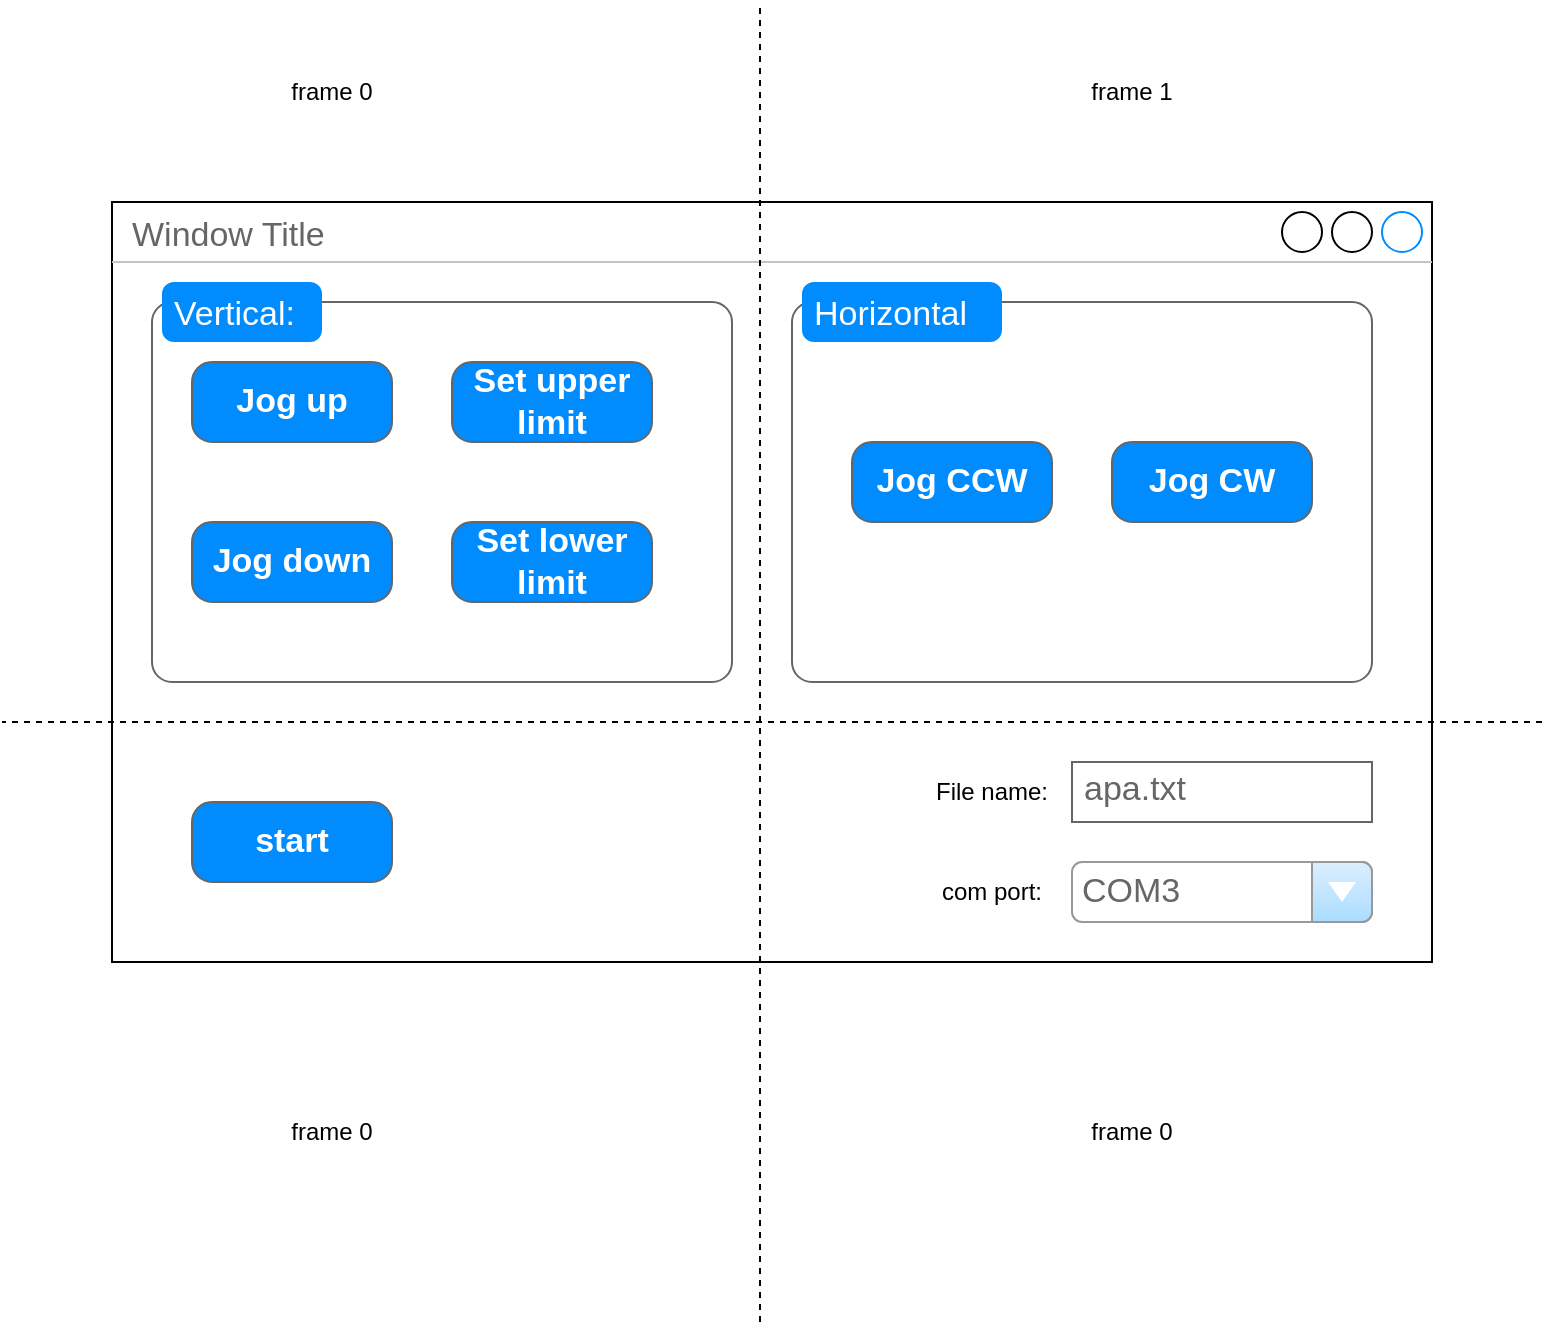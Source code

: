 <mxfile version="17.2.4" type="device" pages="2"><diagram id="jx_IiuTHmSxpoeanYc7_" name="Page-1"><mxGraphModel dx="1102" dy="937" grid="1" gridSize="10" guides="1" tooltips="1" connect="1" arrows="1" fold="1" page="1" pageScale="1" pageWidth="1169" pageHeight="827" math="0" shadow="0"><root><mxCell id="0"/><mxCell id="1" parent="0"/><mxCell id="5-NEYVvzZ8bzneJgLFtw-7" value="Window Title" style="strokeWidth=1;shadow=0;dashed=0;align=center;html=1;shape=mxgraph.mockup.containers.window;align=left;verticalAlign=top;spacingLeft=8;strokeColor2=#008cff;strokeColor3=#c4c4c4;fontColor=#666666;mainText=;fontSize=17;labelBackgroundColor=none;" vertex="1" parent="1"><mxGeometry x="260" y="160" width="660" height="380" as="geometry"/></mxCell><mxCell id="5-NEYVvzZ8bzneJgLFtw-8" value="COM3" style="strokeWidth=1;shadow=0;dashed=0;align=center;html=1;shape=mxgraph.mockup.forms.comboBox;strokeColor=#999999;fillColor=#ddeeff;align=left;fillColor2=#aaddff;mainText=;fontColor=#666666;fontSize=17;spacingLeft=3;" vertex="1" parent="1"><mxGeometry x="740" y="490" width="150" height="30" as="geometry"/></mxCell><mxCell id="5-NEYVvzZ8bzneJgLFtw-9" value="apa.txt" style="strokeWidth=1;shadow=0;dashed=0;align=center;html=1;shape=mxgraph.mockup.text.textBox;fontColor=#666666;align=left;fontSize=17;spacingLeft=4;spacingTop=-3;strokeColor=#666666;mainText=" vertex="1" parent="1"><mxGeometry x="740" y="440" width="150" height="30" as="geometry"/></mxCell><mxCell id="5-NEYVvzZ8bzneJgLFtw-10" value="" style="shape=mxgraph.mockup.containers.marginRect;rectMarginTop=10;strokeColor=#666666;strokeWidth=1;dashed=0;rounded=1;arcSize=5;recursiveResize=0;" vertex="1" parent="1"><mxGeometry x="280" y="200" width="290" height="200" as="geometry"/></mxCell><mxCell id="5-NEYVvzZ8bzneJgLFtw-11" value="Vertical:" style="shape=rect;strokeColor=none;fillColor=#008cff;strokeWidth=1;dashed=0;rounded=1;arcSize=20;fontColor=#ffffff;fontSize=17;spacing=2;spacingTop=-2;align=left;autosize=1;spacingLeft=4;resizeWidth=0;resizeHeight=0;perimeter=none;" vertex="1" parent="5-NEYVvzZ8bzneJgLFtw-10"><mxGeometry x="5" width="80" height="30" as="geometry"/></mxCell><mxCell id="5-NEYVvzZ8bzneJgLFtw-15" value="Jog up" style="strokeWidth=1;shadow=0;dashed=0;align=center;html=1;shape=mxgraph.mockup.buttons.button;strokeColor=#666666;fontColor=#ffffff;mainText=;buttonStyle=round;fontSize=17;fontStyle=1;fillColor=#008cff;whiteSpace=wrap;" vertex="1" parent="5-NEYVvzZ8bzneJgLFtw-10"><mxGeometry x="20" y="40" width="100" height="40" as="geometry"/></mxCell><mxCell id="5-NEYVvzZ8bzneJgLFtw-16" value="Jog down" style="strokeWidth=1;shadow=0;dashed=0;align=center;html=1;shape=mxgraph.mockup.buttons.button;strokeColor=#666666;fontColor=#ffffff;mainText=;buttonStyle=round;fontSize=17;fontStyle=1;fillColor=#008cff;whiteSpace=wrap;" vertex="1" parent="5-NEYVvzZ8bzneJgLFtw-10"><mxGeometry x="20" y="120" width="100" height="40" as="geometry"/></mxCell><mxCell id="5-NEYVvzZ8bzneJgLFtw-17" value="Set upper limit" style="strokeWidth=1;shadow=0;dashed=0;align=center;html=1;shape=mxgraph.mockup.buttons.button;strokeColor=#666666;fontColor=#ffffff;mainText=;buttonStyle=round;fontSize=17;fontStyle=1;fillColor=#008cff;whiteSpace=wrap;" vertex="1" parent="5-NEYVvzZ8bzneJgLFtw-10"><mxGeometry x="150" y="40" width="100" height="40" as="geometry"/></mxCell><mxCell id="5-NEYVvzZ8bzneJgLFtw-18" value="Set lower limit" style="strokeWidth=1;shadow=0;dashed=0;align=center;html=1;shape=mxgraph.mockup.buttons.button;strokeColor=#666666;fontColor=#ffffff;mainText=;buttonStyle=round;fontSize=17;fontStyle=1;fillColor=#008cff;whiteSpace=wrap;" vertex="1" parent="5-NEYVvzZ8bzneJgLFtw-10"><mxGeometry x="150" y="120" width="100" height="40" as="geometry"/></mxCell><mxCell id="5-NEYVvzZ8bzneJgLFtw-12" value="" style="shape=mxgraph.mockup.containers.marginRect;rectMarginTop=10;strokeColor=#666666;strokeWidth=1;dashed=0;rounded=1;arcSize=5;recursiveResize=0;" vertex="1" parent="1"><mxGeometry x="600" y="200" width="290" height="200" as="geometry"/></mxCell><mxCell id="5-NEYVvzZ8bzneJgLFtw-13" value="Horizontal" style="shape=rect;strokeColor=none;fillColor=#008cff;strokeWidth=1;dashed=0;rounded=1;arcSize=20;fontColor=#ffffff;fontSize=17;spacing=2;spacingTop=-2;align=left;autosize=1;spacingLeft=4;resizeWidth=0;resizeHeight=0;perimeter=none;" vertex="1" parent="5-NEYVvzZ8bzneJgLFtw-12"><mxGeometry x="5" width="100" height="30" as="geometry"/></mxCell><mxCell id="5-NEYVvzZ8bzneJgLFtw-19" value="Jog CW" style="strokeWidth=1;shadow=0;dashed=0;align=center;html=1;shape=mxgraph.mockup.buttons.button;strokeColor=#666666;fontColor=#ffffff;mainText=;buttonStyle=round;fontSize=17;fontStyle=1;fillColor=#008cff;whiteSpace=wrap;" vertex="1" parent="5-NEYVvzZ8bzneJgLFtw-12"><mxGeometry x="160" y="80" width="100" height="40" as="geometry"/></mxCell><mxCell id="5-NEYVvzZ8bzneJgLFtw-20" value="Jog CCW" style="strokeWidth=1;shadow=0;dashed=0;align=center;html=1;shape=mxgraph.mockup.buttons.button;strokeColor=#666666;fontColor=#ffffff;mainText=;buttonStyle=round;fontSize=17;fontStyle=1;fillColor=#008cff;whiteSpace=wrap;" vertex="1" parent="5-NEYVvzZ8bzneJgLFtw-12"><mxGeometry x="30" y="80" width="100" height="40" as="geometry"/></mxCell><mxCell id="5-NEYVvzZ8bzneJgLFtw-21" value="start" style="strokeWidth=1;shadow=0;dashed=0;align=center;html=1;shape=mxgraph.mockup.buttons.button;strokeColor=#666666;fontColor=#ffffff;mainText=;buttonStyle=round;fontSize=17;fontStyle=1;fillColor=#008cff;whiteSpace=wrap;" vertex="1" parent="1"><mxGeometry x="300" y="460" width="100" height="40" as="geometry"/></mxCell><mxCell id="5-NEYVvzZ8bzneJgLFtw-23" value="File name:" style="text;html=1;strokeColor=none;fillColor=none;align=center;verticalAlign=middle;whiteSpace=wrap;rounded=0;" vertex="1" parent="1"><mxGeometry x="670" y="440" width="60" height="30" as="geometry"/></mxCell><mxCell id="5-NEYVvzZ8bzneJgLFtw-24" value="com port:" style="text;html=1;strokeColor=none;fillColor=none;align=center;verticalAlign=middle;whiteSpace=wrap;rounded=0;" vertex="1" parent="1"><mxGeometry x="670" y="490" width="60" height="30" as="geometry"/></mxCell><mxCell id="5-NEYVvzZ8bzneJgLFtw-25" value="" style="endArrow=none;dashed=1;html=1;rounded=0;" edge="1" parent="1"><mxGeometry width="50" height="50" relative="1" as="geometry"><mxPoint x="584" y="720" as="sourcePoint"/><mxPoint x="584" y="60" as="targetPoint"/></mxGeometry></mxCell><mxCell id="5-NEYVvzZ8bzneJgLFtw-26" value="" style="endArrow=none;dashed=1;html=1;rounded=0;" edge="1" parent="1"><mxGeometry width="50" height="50" relative="1" as="geometry"><mxPoint x="975" y="420" as="sourcePoint"/><mxPoint x="205" y="420" as="targetPoint"/></mxGeometry></mxCell><mxCell id="5-NEYVvzZ8bzneJgLFtw-27" value="frame 0" style="text;html=1;strokeColor=none;fillColor=none;align=center;verticalAlign=middle;whiteSpace=wrap;rounded=0;" vertex="1" parent="1"><mxGeometry x="340" y="90" width="60" height="30" as="geometry"/></mxCell><mxCell id="5-NEYVvzZ8bzneJgLFtw-28" value="frame 1" style="text;html=1;strokeColor=none;fillColor=none;align=center;verticalAlign=middle;whiteSpace=wrap;rounded=0;" vertex="1" parent="1"><mxGeometry x="740" y="90" width="60" height="30" as="geometry"/></mxCell><mxCell id="5-NEYVvzZ8bzneJgLFtw-29" value="frame 0" style="text;html=1;strokeColor=none;fillColor=none;align=center;verticalAlign=middle;whiteSpace=wrap;rounded=0;" vertex="1" parent="1"><mxGeometry x="340" y="610" width="60" height="30" as="geometry"/></mxCell><mxCell id="5-NEYVvzZ8bzneJgLFtw-30" value="frame 0" style="text;html=1;strokeColor=none;fillColor=none;align=center;verticalAlign=middle;whiteSpace=wrap;rounded=0;" vertex="1" parent="1"><mxGeometry x="740" y="610" width="60" height="30" as="geometry"/></mxCell></root></mxGraphModel></diagram><diagram id="D6yJVVjCj3Nb_eN1GlJw" name="Page-2"><mxGraphModel dx="1296" dy="1102" grid="1" gridSize="10" guides="1" tooltips="1" connect="1" arrows="1" fold="1" page="1" pageScale="1" pageWidth="1169" pageHeight="827" math="0" shadow="0"><root><mxCell id="0"/><mxCell id="1" parent="0"/><mxCell id="nZgezC4B6TnFABTJMppb-1" value="Model" style="swimlane;fontStyle=1;align=center;verticalAlign=top;childLayout=stackLayout;horizontal=1;startSize=26;horizontalStack=0;resizeParent=1;resizeParentMax=0;resizeLast=0;collapsible=1;marginBottom=0;" vertex="1" parent="1"><mxGeometry x="300" y="293" width="160" height="294" as="geometry"/></mxCell><mxCell id="nZgezC4B6TnFABTJMppb-2" value="+ file_name: string" style="text;strokeColor=none;fillColor=none;align=left;verticalAlign=top;spacingLeft=4;spacingRight=4;overflow=hidden;rotatable=0;points=[[0,0.5],[1,0.5]];portConstraint=eastwest;" vertex="1" parent="nZgezC4B6TnFABTJMppb-1"><mxGeometry y="26" width="160" height="26" as="geometry"/></mxCell><mxCell id="nZgezC4B6TnFABTJMppb-13" value="+ com_port: string" style="text;strokeColor=none;fillColor=none;align=left;verticalAlign=top;spacingLeft=4;spacingRight=4;overflow=hidden;rotatable=0;points=[[0,0.5],[1,0.5]];portConstraint=eastwest;" vertex="1" parent="nZgezC4B6TnFABTJMppb-1"><mxGeometry y="52" width="160" height="26" as="geometry"/></mxCell><mxCell id="nZgezC4B6TnFABTJMppb-15" value="+ low_vertical_limit: int" style="text;strokeColor=none;fillColor=none;align=left;verticalAlign=top;spacingLeft=4;spacingRight=4;overflow=hidden;rotatable=0;points=[[0,0.5],[1,0.5]];portConstraint=eastwest;" vertex="1" parent="nZgezC4B6TnFABTJMppb-1"><mxGeometry y="78" width="160" height="26" as="geometry"/></mxCell><mxCell id="nZgezC4B6TnFABTJMppb-17" value="+ high_vertical_limit: int" style="text;strokeColor=none;fillColor=none;align=left;verticalAlign=top;spacingLeft=4;spacingRight=4;overflow=hidden;rotatable=0;points=[[0,0.5],[1,0.5]];portConstraint=eastwest;" vertex="1" parent="nZgezC4B6TnFABTJMppb-1"><mxGeometry y="104" width="160" height="26" as="geometry"/></mxCell><mxCell id="nZgezC4B6TnFABTJMppb-3" value="" style="line;strokeWidth=1;fillColor=none;align=left;verticalAlign=middle;spacingTop=-1;spacingLeft=3;spacingRight=3;rotatable=0;labelPosition=right;points=[];portConstraint=eastwest;" vertex="1" parent="nZgezC4B6TnFABTJMppb-1"><mxGeometry y="130" width="160" height="8" as="geometry"/></mxCell><mxCell id="nZgezC4B6TnFABTJMppb-4" value="+ attatch(Observer): void" style="text;strokeColor=none;fillColor=none;align=left;verticalAlign=top;spacingLeft=4;spacingRight=4;overflow=hidden;rotatable=0;points=[[0,0.5],[1,0.5]];portConstraint=eastwest;" vertex="1" parent="nZgezC4B6TnFABTJMppb-1"><mxGeometry y="138" width="160" height="26" as="geometry"/></mxCell><mxCell id="k5sT3-Ba7r5L05M9ybFb-9" value="+ notify(void): void" style="text;strokeColor=none;fillColor=none;align=left;verticalAlign=top;spacingLeft=4;spacingRight=4;overflow=hidden;rotatable=0;points=[[0,0.5],[1,0.5]];portConstraint=eastwest;" vertex="1" parent="nZgezC4B6TnFABTJMppb-1"><mxGeometry y="164" width="160" height="26" as="geometry"/></mxCell><mxCell id="k5sT3-Ba7r5L05M9ybFb-15" value="+ getter1(void): void" style="text;strokeColor=none;fillColor=none;align=left;verticalAlign=top;spacingLeft=4;spacingRight=4;overflow=hidden;rotatable=0;points=[[0,0.5],[1,0.5]];portConstraint=eastwest;" vertex="1" parent="nZgezC4B6TnFABTJMppb-1"><mxGeometry y="190" width="160" height="26" as="geometry"/></mxCell><mxCell id="k5sT3-Ba7r5L05M9ybFb-17" value="+ getter2(void): void" style="text;strokeColor=none;fillColor=none;align=left;verticalAlign=top;spacingLeft=4;spacingRight=4;overflow=hidden;rotatable=0;points=[[0,0.5],[1,0.5]];portConstraint=eastwest;" vertex="1" parent="nZgezC4B6TnFABTJMppb-1"><mxGeometry y="216" width="160" height="26" as="geometry"/></mxCell><mxCell id="WF5FUP1jUk8gVAdbD4JN-3" value="+ setter1(void): void" style="text;strokeColor=none;fillColor=none;align=left;verticalAlign=top;spacingLeft=4;spacingRight=4;overflow=hidden;rotatable=0;points=[[0,0.5],[1,0.5]];portConstraint=eastwest;" vertex="1" parent="nZgezC4B6TnFABTJMppb-1"><mxGeometry y="242" width="160" height="26" as="geometry"/></mxCell><mxCell id="WF5FUP1jUk8gVAdbD4JN-4" value="+ setter2(void): void" style="text;strokeColor=none;fillColor=none;align=left;verticalAlign=top;spacingLeft=4;spacingRight=4;overflow=hidden;rotatable=0;points=[[0,0.5],[1,0.5]];portConstraint=eastwest;" vertex="1" parent="nZgezC4B6TnFABTJMppb-1"><mxGeometry y="268" width="160" height="26" as="geometry"/></mxCell><mxCell id="nZgezC4B6TnFABTJMppb-5" value="View" style="swimlane;fontStyle=1;align=center;verticalAlign=top;childLayout=stackLayout;horizontal=1;startSize=26;horizontalStack=0;resizeParent=1;resizeParentMax=0;resizeLast=0;collapsible=1;marginBottom=0;" vertex="1" parent="1"><mxGeometry x="560" y="619" width="160" height="86" as="geometry"/></mxCell><mxCell id="nZgezC4B6TnFABTJMppb-6" value="+ field: type" style="text;strokeColor=none;fillColor=none;align=left;verticalAlign=top;spacingLeft=4;spacingRight=4;overflow=hidden;rotatable=0;points=[[0,0.5],[1,0.5]];portConstraint=eastwest;" vertex="1" parent="nZgezC4B6TnFABTJMppb-5"><mxGeometry y="26" width="160" height="26" as="geometry"/></mxCell><mxCell id="nZgezC4B6TnFABTJMppb-7" value="" style="line;strokeWidth=1;fillColor=none;align=left;verticalAlign=middle;spacingTop=-1;spacingLeft=3;spacingRight=3;rotatable=0;labelPosition=right;points=[];portConstraint=eastwest;" vertex="1" parent="nZgezC4B6TnFABTJMppb-5"><mxGeometry y="52" width="160" height="8" as="geometry"/></mxCell><mxCell id="nZgezC4B6TnFABTJMppb-8" value="+ method(type): type" style="text;strokeColor=none;fillColor=none;align=left;verticalAlign=top;spacingLeft=4;spacingRight=4;overflow=hidden;rotatable=0;points=[[0,0.5],[1,0.5]];portConstraint=eastwest;" vertex="1" parent="nZgezC4B6TnFABTJMppb-5"><mxGeometry y="60" width="160" height="26" as="geometry"/></mxCell><mxCell id="nZgezC4B6TnFABTJMppb-9" value="Controller" style="swimlane;fontStyle=1;align=center;verticalAlign=top;childLayout=stackLayout;horizontal=1;startSize=26;horizontalStack=0;resizeParent=1;resizeParentMax=0;resizeLast=0;collapsible=1;marginBottom=0;" vertex="1" parent="1"><mxGeometry x="820" y="619" width="160" height="78" as="geometry"/></mxCell><mxCell id="nZgezC4B6TnFABTJMppb-12" value="+ handler1(type): void" style="text;strokeColor=none;fillColor=none;align=left;verticalAlign=top;spacingLeft=4;spacingRight=4;overflow=hidden;rotatable=0;points=[[0,0.5],[1,0.5]];portConstraint=eastwest;" vertex="1" parent="nZgezC4B6TnFABTJMppb-9"><mxGeometry y="26" width="160" height="26" as="geometry"/></mxCell><mxCell id="k5sT3-Ba7r5L05M9ybFb-13" value="+ handler2(type): void" style="text;strokeColor=none;fillColor=none;align=left;verticalAlign=top;spacingLeft=4;spacingRight=4;overflow=hidden;rotatable=0;points=[[0,0.5],[1,0.5]];portConstraint=eastwest;" vertex="1" parent="nZgezC4B6TnFABTJMppb-9"><mxGeometry y="52" width="160" height="26" as="geometry"/></mxCell><mxCell id="nZgezC4B6TnFABTJMppb-14" value="" style="endArrow=diamondThin;endFill=0;endSize=24;html=1;rounded=0;entryX=1;entryY=0.5;entryDx=0;entryDy=0;exitX=0;exitY=0.5;exitDx=0;exitDy=0;" edge="1" parent="1" target="nZgezC4B6TnFABTJMppb-6"><mxGeometry width="160" relative="1" as="geometry"><mxPoint x="820" y="658" as="sourcePoint"/><mxPoint x="770" y="759" as="targetPoint"/></mxGeometry></mxCell><mxCell id="nZgezC4B6TnFABTJMppb-22" value="Observer" style="swimlane;fontStyle=1;align=center;verticalAlign=top;childLayout=stackLayout;horizontal=1;startSize=26;horizontalStack=0;resizeParent=1;resizeParentMax=0;resizeLast=0;collapsible=1;marginBottom=0;" vertex="1" parent="1"><mxGeometry x="560" y="409" width="160" height="52" as="geometry"/></mxCell><mxCell id="nZgezC4B6TnFABTJMppb-25" value="+ update(void): void" style="text;strokeColor=none;fillColor=none;align=left;verticalAlign=top;spacingLeft=4;spacingRight=4;overflow=hidden;rotatable=0;points=[[0,0.5],[1,0.5]];portConstraint=eastwest;" vertex="1" parent="nZgezC4B6TnFABTJMppb-22"><mxGeometry y="26" width="160" height="26" as="geometry"/></mxCell><mxCell id="nZgezC4B6TnFABTJMppb-26" value="Extends" style="endArrow=block;endSize=16;endFill=0;html=1;rounded=0;exitX=0.5;exitY=0;exitDx=0;exitDy=0;" edge="1" parent="1" source="nZgezC4B6TnFABTJMppb-5" target="nZgezC4B6TnFABTJMppb-22"><mxGeometry x="0.452" y="-20" width="160" relative="1" as="geometry"><mxPoint x="610" y="759" as="sourcePoint"/><mxPoint x="770" y="759" as="targetPoint"/><mxPoint as="offset"/></mxGeometry></mxCell><mxCell id="nZgezC4B6TnFABTJMppb-27" value="Extends" style="endArrow=block;endSize=16;endFill=0;html=1;rounded=0;exitX=0.5;exitY=0;exitDx=0;exitDy=0;" edge="1" parent="1" source="nZgezC4B6TnFABTJMppb-9" target="nZgezC4B6TnFABTJMppb-25"><mxGeometry x="0.452" y="-20" width="160" relative="1" as="geometry"><mxPoint x="650" y="629" as="sourcePoint"/><mxPoint x="640" y="499" as="targetPoint"/><mxPoint as="offset"/><Array as="points"><mxPoint x="900" y="569"/><mxPoint x="640" y="569"/></Array></mxGeometry></mxCell><mxCell id="nZgezC4B6TnFABTJMppb-28" value="" style="endArrow=diamondThin;endFill=1;endSize=24;html=1;rounded=0;exitX=0;exitY=0.5;exitDx=0;exitDy=0;" edge="1" parent="1" target="nZgezC4B6TnFABTJMppb-4"><mxGeometry width="160" relative="1" as="geometry"><mxPoint x="560" y="448" as="sourcePoint"/><mxPoint x="640" y="579" as="targetPoint"/></mxGeometry></mxCell><mxCell id="k5sT3-Ba7r5L05M9ybFb-1" value="Comm" style="swimlane;fontStyle=1;align=center;verticalAlign=top;childLayout=stackLayout;horizontal=1;startSize=26;horizontalStack=0;resizeParent=1;resizeParentMax=0;resizeLast=0;collapsible=1;marginBottom=0;" vertex="1" parent="1"><mxGeometry x="780" y="260" width="160" height="86" as="geometry"/></mxCell><mxCell id="k5sT3-Ba7r5L05M9ybFb-2" value="+ field: type" style="text;strokeColor=none;fillColor=none;align=left;verticalAlign=top;spacingLeft=4;spacingRight=4;overflow=hidden;rotatable=0;points=[[0,0.5],[1,0.5]];portConstraint=eastwest;" vertex="1" parent="k5sT3-Ba7r5L05M9ybFb-1"><mxGeometry y="26" width="160" height="26" as="geometry"/></mxCell><mxCell id="k5sT3-Ba7r5L05M9ybFb-3" value="" style="line;strokeWidth=1;fillColor=none;align=left;verticalAlign=middle;spacingTop=-1;spacingLeft=3;spacingRight=3;rotatable=0;labelPosition=right;points=[];portConstraint=eastwest;" vertex="1" parent="k5sT3-Ba7r5L05M9ybFb-1"><mxGeometry y="52" width="160" height="8" as="geometry"/></mxCell><mxCell id="k5sT3-Ba7r5L05M9ybFb-4" value="+ method(type): type" style="text;strokeColor=none;fillColor=none;align=left;verticalAlign=top;spacingLeft=4;spacingRight=4;overflow=hidden;rotatable=0;points=[[0,0.5],[1,0.5]];portConstraint=eastwest;" vertex="1" parent="k5sT3-Ba7r5L05M9ybFb-1"><mxGeometry y="60" width="160" height="26" as="geometry"/></mxCell><mxCell id="k5sT3-Ba7r5L05M9ybFb-11" value="" style="endArrow=open;endFill=1;endSize=12;html=1;rounded=0;entryX=0.754;entryY=1.242;entryDx=0;entryDy=0;entryPerimeter=0;exitX=-0.025;exitY=0.242;exitDx=0;exitDy=0;exitPerimeter=0;" edge="1" parent="1" source="nZgezC4B6TnFABTJMppb-6" target="WF5FUP1jUk8gVAdbD4JN-4"><mxGeometry width="160" relative="1" as="geometry"><mxPoint x="590" y="540" as="sourcePoint"/><mxPoint x="750" y="540" as="targetPoint"/></mxGeometry></mxCell><mxCell id="k5sT3-Ba7r5L05M9ybFb-12" value="" style="endArrow=open;endFill=1;endSize=12;html=1;rounded=0;entryX=1;entryY=0.5;entryDx=0;entryDy=0;exitX=0;exitY=0;exitDx=0;exitDy=0;" edge="1" parent="1" source="nZgezC4B6TnFABTJMppb-9" target="WF5FUP1jUk8gVAdbD4JN-3"><mxGeometry width="160" relative="1" as="geometry"><mxPoint x="566.0" y="661.292" as="sourcePoint"/><mxPoint x="395.68" y="570.0" as="targetPoint"/></mxGeometry></mxCell><mxCell id="k5sT3-Ba7r5L05M9ybFb-14" value="Attach&lt;br&gt;getData" style="shape=note;whiteSpace=wrap;html=1;backgroundOutline=1;darkOpacity=0.05;" vertex="1" parent="1"><mxGeometry x="340" y="670" width="140" height="50" as="geometry"/></mxCell><mxCell id="k5sT3-Ba7r5L05M9ybFb-18" value="Attach&lt;br&gt;setData" style="shape=note;whiteSpace=wrap;html=1;backgroundOutline=1;darkOpacity=0.05;" vertex="1" parent="1"><mxGeometry x="790" y="480" width="140" height="50" as="geometry"/></mxCell><mxCell id="k5sT3-Ba7r5L05M9ybFb-19" value="" style="endArrow=none;html=1;rounded=0;entryX=0;entryY=1;entryDx=0;entryDy=0;entryPerimeter=0;" edge="1" parent="1" target="k5sT3-Ba7r5L05M9ybFb-18"><mxGeometry width="50" height="50" relative="1" as="geometry"><mxPoint x="720" y="600" as="sourcePoint"/><mxPoint x="690" y="510" as="targetPoint"/></mxGeometry></mxCell><mxCell id="k5sT3-Ba7r5L05M9ybFb-20" value="" style="endArrow=none;html=1;rounded=0;entryX=0;entryY=1;entryDx=0;entryDy=0;entryPerimeter=0;" edge="1" parent="1"><mxGeometry width="50" height="50" relative="1" as="geometry"><mxPoint x="500" y="630" as="sourcePoint"/><mxPoint x="420" y="670" as="targetPoint"/></mxGeometry></mxCell><mxCell id="WF5FUP1jUk8gVAdbD4JN-1" value="notify()&lt;br&gt;{&lt;br&gt;&lt;span style=&quot;white-space: pre&quot;&gt;&#9;&lt;/span&gt;observers[i].update()&lt;br&gt;}" style="shape=note;whiteSpace=wrap;html=1;backgroundOutline=1;darkOpacity=0.05;align=left;perimeterSpacing=9;" vertex="1" parent="1"><mxGeometry x="60" y="400" width="170" height="70" as="geometry"/></mxCell><mxCell id="WF5FUP1jUk8gVAdbD4JN-2" value="" style="endArrow=none;html=1;rounded=0;exitX=0;exitY=0.5;exitDx=0;exitDy=0;entryX=0;entryY=0;entryDx=170;entryDy=50;entryPerimeter=0;" edge="1" parent="1" source="k5sT3-Ba7r5L05M9ybFb-9" target="WF5FUP1jUk8gVAdbD4JN-1"><mxGeometry width="50" height="50" relative="1" as="geometry"><mxPoint x="60" y="545" as="sourcePoint"/><mxPoint x="150" y="465" as="targetPoint"/></mxGeometry></mxCell></root></mxGraphModel></diagram></mxfile>